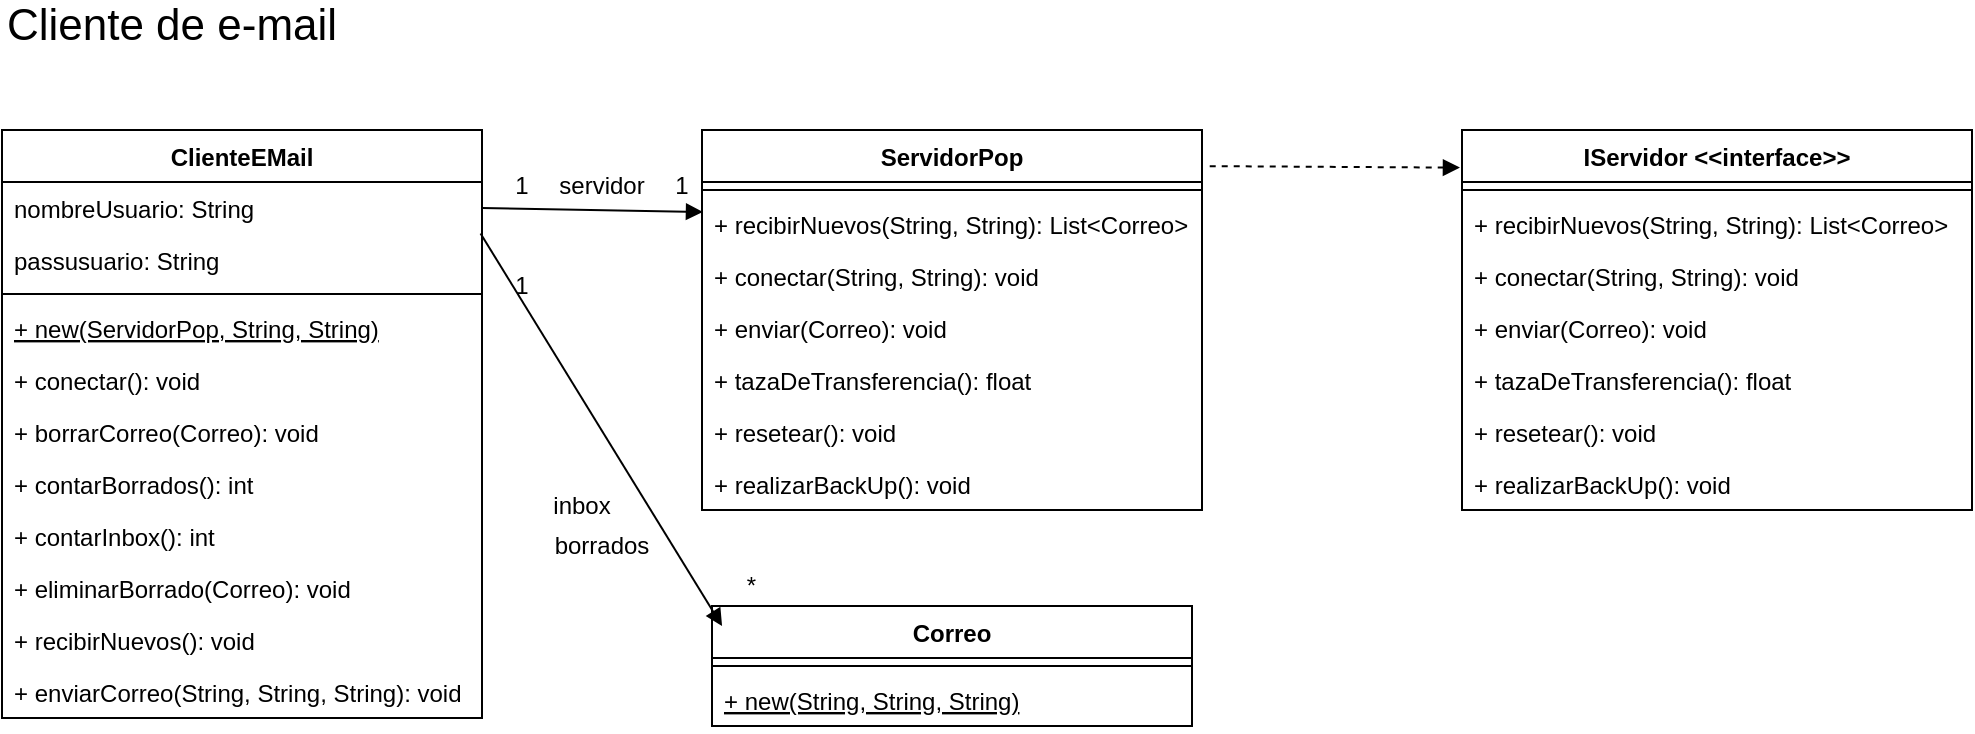 <mxfile version="17.4.6" type="github">
  <diagram id="hwEnMFRsd4231ranK771" name="Page-1">
    <mxGraphModel dx="1128" dy="1766" grid="1" gridSize="10" guides="1" tooltips="1" connect="1" arrows="1" fold="1" page="1" pageScale="1" pageWidth="827" pageHeight="1169" math="0" shadow="0">
      <root>
        <mxCell id="0" />
        <mxCell id="1" parent="0" />
        <mxCell id="HtaL5qtSipClP9a9sMlD-1" value="ClienteEMail" style="swimlane;fontStyle=1;align=center;verticalAlign=top;childLayout=stackLayout;horizontal=1;startSize=26;horizontalStack=0;resizeParent=1;resizeParentMax=0;resizeLast=0;collapsible=1;marginBottom=0;strokeColor=default;" vertex="1" parent="1">
          <mxGeometry x="20" y="-1078" width="240" height="294" as="geometry" />
        </mxCell>
        <mxCell id="HtaL5qtSipClP9a9sMlD-3" value="nombreUsuario: String" style="text;strokeColor=none;fillColor=none;align=left;verticalAlign=top;spacingLeft=4;spacingRight=4;overflow=hidden;rotatable=0;points=[[0,0.5],[1,0.5]];portConstraint=eastwest;" vertex="1" parent="HtaL5qtSipClP9a9sMlD-1">
          <mxGeometry y="26" width="240" height="26" as="geometry" />
        </mxCell>
        <mxCell id="HtaL5qtSipClP9a9sMlD-26" value="passusuario: String" style="text;strokeColor=none;fillColor=none;align=left;verticalAlign=top;spacingLeft=4;spacingRight=4;overflow=hidden;rotatable=0;points=[[0,0.5],[1,0.5]];portConstraint=eastwest;" vertex="1" parent="HtaL5qtSipClP9a9sMlD-1">
          <mxGeometry y="52" width="240" height="26" as="geometry" />
        </mxCell>
        <mxCell id="HtaL5qtSipClP9a9sMlD-4" value="" style="line;strokeWidth=1;fillColor=none;align=left;verticalAlign=middle;spacingTop=-1;spacingLeft=3;spacingRight=3;rotatable=0;labelPosition=right;points=[];portConstraint=eastwest;" vertex="1" parent="HtaL5qtSipClP9a9sMlD-1">
          <mxGeometry y="78" width="240" height="8" as="geometry" />
        </mxCell>
        <mxCell id="HtaL5qtSipClP9a9sMlD-5" value="+ new(ServidorPop, String, String)" style="text;strokeColor=none;fillColor=none;align=left;verticalAlign=top;spacingLeft=4;spacingRight=4;overflow=hidden;rotatable=0;points=[[0,0.5],[1,0.5]];portConstraint=eastwest;fontStyle=4" vertex="1" parent="HtaL5qtSipClP9a9sMlD-1">
          <mxGeometry y="86" width="240" height="26" as="geometry" />
        </mxCell>
        <mxCell id="HtaL5qtSipClP9a9sMlD-28" value="+ conectar(): void" style="text;strokeColor=none;fillColor=none;align=left;verticalAlign=top;spacingLeft=4;spacingRight=4;overflow=hidden;rotatable=0;points=[[0,0.5],[1,0.5]];portConstraint=eastwest;" vertex="1" parent="HtaL5qtSipClP9a9sMlD-1">
          <mxGeometry y="112" width="240" height="26" as="geometry" />
        </mxCell>
        <mxCell id="HtaL5qtSipClP9a9sMlD-29" value="+ borrarCorreo(Correo): void" style="text;strokeColor=none;fillColor=none;align=left;verticalAlign=top;spacingLeft=4;spacingRight=4;overflow=hidden;rotatable=0;points=[[0,0.5],[1,0.5]];portConstraint=eastwest;" vertex="1" parent="HtaL5qtSipClP9a9sMlD-1">
          <mxGeometry y="138" width="240" height="26" as="geometry" />
        </mxCell>
        <mxCell id="HtaL5qtSipClP9a9sMlD-30" value="+ contarBorrados(): int" style="text;strokeColor=none;fillColor=none;align=left;verticalAlign=top;spacingLeft=4;spacingRight=4;overflow=hidden;rotatable=0;points=[[0,0.5],[1,0.5]];portConstraint=eastwest;" vertex="1" parent="HtaL5qtSipClP9a9sMlD-1">
          <mxGeometry y="164" width="240" height="26" as="geometry" />
        </mxCell>
        <mxCell id="HtaL5qtSipClP9a9sMlD-31" value="+ contarInbox(): int" style="text;strokeColor=none;fillColor=none;align=left;verticalAlign=top;spacingLeft=4;spacingRight=4;overflow=hidden;rotatable=0;points=[[0,0.5],[1,0.5]];portConstraint=eastwest;" vertex="1" parent="HtaL5qtSipClP9a9sMlD-1">
          <mxGeometry y="190" width="240" height="26" as="geometry" />
        </mxCell>
        <mxCell id="HtaL5qtSipClP9a9sMlD-32" value="+ eliminarBorrado(Correo): void" style="text;strokeColor=none;fillColor=none;align=left;verticalAlign=top;spacingLeft=4;spacingRight=4;overflow=hidden;rotatable=0;points=[[0,0.5],[1,0.5]];portConstraint=eastwest;" vertex="1" parent="HtaL5qtSipClP9a9sMlD-1">
          <mxGeometry y="216" width="240" height="26" as="geometry" />
        </mxCell>
        <mxCell id="HtaL5qtSipClP9a9sMlD-33" value="+ recibirNuevos(): void" style="text;strokeColor=none;fillColor=none;align=left;verticalAlign=top;spacingLeft=4;spacingRight=4;overflow=hidden;rotatable=0;points=[[0,0.5],[1,0.5]];portConstraint=eastwest;" vertex="1" parent="HtaL5qtSipClP9a9sMlD-1">
          <mxGeometry y="242" width="240" height="26" as="geometry" />
        </mxCell>
        <mxCell id="HtaL5qtSipClP9a9sMlD-34" value="+ enviarCorreo(String, String, String): void" style="text;strokeColor=none;fillColor=none;align=left;verticalAlign=top;spacingLeft=4;spacingRight=4;overflow=hidden;rotatable=0;points=[[0,0.5],[1,0.5]];portConstraint=eastwest;" vertex="1" parent="HtaL5qtSipClP9a9sMlD-1">
          <mxGeometry y="268" width="240" height="26" as="geometry" />
        </mxCell>
        <mxCell id="HtaL5qtSipClP9a9sMlD-21" style="edgeStyle=none;orthogonalLoop=1;jettySize=auto;html=1;exitX=0.002;exitY=0.268;exitDx=0;exitDy=0;endArrow=none;endFill=0;rounded=0;exitPerimeter=0;startArrow=block;startFill=1;entryX=1;entryY=0.5;entryDx=0;entryDy=0;" edge="1" parent="1" source="HtaL5qtSipClP9a9sMlD-61">
          <mxGeometry relative="1" as="geometry">
            <mxPoint x="260" y="-1039" as="targetPoint" />
            <mxPoint x="735" y="-778.568" as="sourcePoint" />
          </mxGeometry>
        </mxCell>
        <mxCell id="HtaL5qtSipClP9a9sMlD-22" value="&amp;nbsp;*" style="text;html=1;strokeColor=none;fillColor=none;align=center;verticalAlign=middle;whiteSpace=wrap;rounded=0;" vertex="1" parent="1">
          <mxGeometry x="373" y="-860" width="40" height="20" as="geometry" />
        </mxCell>
        <mxCell id="HtaL5qtSipClP9a9sMlD-23" value="1" style="text;html=1;strokeColor=none;fillColor=none;align=center;verticalAlign=middle;whiteSpace=wrap;rounded=0;" vertex="1" parent="1">
          <mxGeometry x="260" y="-1010" width="40" height="20" as="geometry" />
        </mxCell>
        <mxCell id="HtaL5qtSipClP9a9sMlD-24" value="borrados" style="text;html=1;strokeColor=none;fillColor=none;align=center;verticalAlign=middle;whiteSpace=wrap;rounded=0;" vertex="1" parent="1">
          <mxGeometry x="300" y="-880" width="40" height="20" as="geometry" />
        </mxCell>
        <mxCell id="HtaL5qtSipClP9a9sMlD-25" value="&lt;font style=&quot;font-size: 22px&quot;&gt;Cliente de e-mail&lt;/font&gt;" style="text;html=1;strokeColor=none;fillColor=none;align=center;verticalAlign=middle;whiteSpace=wrap;rounded=0;" vertex="1" parent="1">
          <mxGeometry x="20" y="-1140" width="170" height="20" as="geometry" />
        </mxCell>
        <mxCell id="HtaL5qtSipClP9a9sMlD-35" value="Correo" style="swimlane;fontStyle=1;align=center;verticalAlign=top;childLayout=stackLayout;horizontal=1;startSize=26;horizontalStack=0;resizeParent=1;resizeParentMax=0;resizeLast=0;collapsible=1;marginBottom=0;strokeColor=default;" vertex="1" parent="1">
          <mxGeometry x="375" y="-840" width="240" height="60" as="geometry" />
        </mxCell>
        <mxCell id="HtaL5qtSipClP9a9sMlD-40" value="" style="line;strokeWidth=1;fillColor=none;align=left;verticalAlign=middle;spacingTop=-1;spacingLeft=3;spacingRight=3;rotatable=0;labelPosition=right;points=[];portConstraint=eastwest;" vertex="1" parent="HtaL5qtSipClP9a9sMlD-35">
          <mxGeometry y="26" width="240" height="8" as="geometry" />
        </mxCell>
        <mxCell id="HtaL5qtSipClP9a9sMlD-41" value="+ new(String, String, String)" style="text;strokeColor=none;fillColor=none;align=left;verticalAlign=top;spacingLeft=4;spacingRight=4;overflow=hidden;rotatable=0;points=[[0,0.5],[1,0.5]];portConstraint=eastwest;fontStyle=4" vertex="1" parent="HtaL5qtSipClP9a9sMlD-35">
          <mxGeometry y="34" width="240" height="26" as="geometry" />
        </mxCell>
        <mxCell id="HtaL5qtSipClP9a9sMlD-49" value="IServidor &lt;&lt;interface&gt;&gt;" style="swimlane;fontStyle=1;align=center;verticalAlign=top;childLayout=stackLayout;horizontal=1;startSize=26;horizontalStack=0;resizeParent=1;resizeParentMax=0;resizeLast=0;collapsible=1;marginBottom=0;strokeColor=default;" vertex="1" parent="1">
          <mxGeometry x="750" y="-1078" width="255" height="190" as="geometry" />
        </mxCell>
        <mxCell id="HtaL5qtSipClP9a9sMlD-50" value="" style="line;strokeWidth=1;fillColor=none;align=left;verticalAlign=middle;spacingTop=-1;spacingLeft=3;spacingRight=3;rotatable=0;labelPosition=right;points=[];portConstraint=eastwest;" vertex="1" parent="HtaL5qtSipClP9a9sMlD-49">
          <mxGeometry y="26" width="255" height="8" as="geometry" />
        </mxCell>
        <mxCell id="HtaL5qtSipClP9a9sMlD-51" value="+ recibirNuevos(String, String): List&lt;Correo&gt;" style="text;strokeColor=none;fillColor=none;align=left;verticalAlign=top;spacingLeft=4;spacingRight=4;overflow=hidden;rotatable=0;points=[[0,0.5],[1,0.5]];portConstraint=eastwest;fontStyle=0" vertex="1" parent="HtaL5qtSipClP9a9sMlD-49">
          <mxGeometry y="34" width="255" height="26" as="geometry" />
        </mxCell>
        <mxCell id="HtaL5qtSipClP9a9sMlD-53" value="+ conectar(String, String): void" style="text;strokeColor=none;fillColor=none;align=left;verticalAlign=top;spacingLeft=4;spacingRight=4;overflow=hidden;rotatable=0;points=[[0,0.5],[1,0.5]];portConstraint=eastwest;fontStyle=0" vertex="1" parent="HtaL5qtSipClP9a9sMlD-49">
          <mxGeometry y="60" width="255" height="26" as="geometry" />
        </mxCell>
        <mxCell id="HtaL5qtSipClP9a9sMlD-54" value="+ enviar(Correo): void" style="text;strokeColor=none;fillColor=none;align=left;verticalAlign=top;spacingLeft=4;spacingRight=4;overflow=hidden;rotatable=0;points=[[0,0.5],[1,0.5]];portConstraint=eastwest;fontStyle=0" vertex="1" parent="HtaL5qtSipClP9a9sMlD-49">
          <mxGeometry y="86" width="255" height="26" as="geometry" />
        </mxCell>
        <mxCell id="HtaL5qtSipClP9a9sMlD-55" value="+ tazaDeTransferencia(): float" style="text;strokeColor=none;fillColor=none;align=left;verticalAlign=top;spacingLeft=4;spacingRight=4;overflow=hidden;rotatable=0;points=[[0,0.5],[1,0.5]];portConstraint=eastwest;fontStyle=0" vertex="1" parent="HtaL5qtSipClP9a9sMlD-49">
          <mxGeometry y="112" width="255" height="26" as="geometry" />
        </mxCell>
        <mxCell id="HtaL5qtSipClP9a9sMlD-56" value="+ resetear(): void" style="text;strokeColor=none;fillColor=none;align=left;verticalAlign=top;spacingLeft=4;spacingRight=4;overflow=hidden;rotatable=0;points=[[0,0.5],[1,0.5]];portConstraint=eastwest;fontStyle=0" vertex="1" parent="HtaL5qtSipClP9a9sMlD-49">
          <mxGeometry y="138" width="255" height="26" as="geometry" />
        </mxCell>
        <mxCell id="HtaL5qtSipClP9a9sMlD-57" value="+ realizarBackUp(): void" style="text;strokeColor=none;fillColor=none;align=left;verticalAlign=top;spacingLeft=4;spacingRight=4;overflow=hidden;rotatable=0;points=[[0,0.5],[1,0.5]];portConstraint=eastwest;fontStyle=0" vertex="1" parent="HtaL5qtSipClP9a9sMlD-49">
          <mxGeometry y="164" width="255" height="26" as="geometry" />
        </mxCell>
        <mxCell id="HtaL5qtSipClP9a9sMlD-58" value="ServidorPop" style="swimlane;fontStyle=1;align=center;verticalAlign=top;childLayout=stackLayout;horizontal=1;startSize=26;horizontalStack=0;resizeParent=1;resizeParentMax=0;resizeLast=0;collapsible=1;marginBottom=0;strokeColor=default;" vertex="1" parent="1">
          <mxGeometry x="370" y="-1078" width="250" height="190" as="geometry" />
        </mxCell>
        <mxCell id="HtaL5qtSipClP9a9sMlD-59" value="" style="line;strokeWidth=1;fillColor=none;align=left;verticalAlign=middle;spacingTop=-1;spacingLeft=3;spacingRight=3;rotatable=0;labelPosition=right;points=[];portConstraint=eastwest;" vertex="1" parent="HtaL5qtSipClP9a9sMlD-58">
          <mxGeometry y="26" width="250" height="8" as="geometry" />
        </mxCell>
        <mxCell id="HtaL5qtSipClP9a9sMlD-61" value="+ recibirNuevos(String, String): List&lt;Correo&gt;" style="text;strokeColor=none;fillColor=none;align=left;verticalAlign=top;spacingLeft=4;spacingRight=4;overflow=hidden;rotatable=0;points=[[0,0.5],[1,0.5]];portConstraint=eastwest;fontStyle=0" vertex="1" parent="HtaL5qtSipClP9a9sMlD-58">
          <mxGeometry y="34" width="250" height="26" as="geometry" />
        </mxCell>
        <mxCell id="HtaL5qtSipClP9a9sMlD-62" value="+ conectar(String, String): void" style="text;strokeColor=none;fillColor=none;align=left;verticalAlign=top;spacingLeft=4;spacingRight=4;overflow=hidden;rotatable=0;points=[[0,0.5],[1,0.5]];portConstraint=eastwest;fontStyle=0" vertex="1" parent="HtaL5qtSipClP9a9sMlD-58">
          <mxGeometry y="60" width="250" height="26" as="geometry" />
        </mxCell>
        <mxCell id="HtaL5qtSipClP9a9sMlD-66" value="+ enviar(Correo): void" style="text;strokeColor=none;fillColor=none;align=left;verticalAlign=top;spacingLeft=4;spacingRight=4;overflow=hidden;rotatable=0;points=[[0,0.5],[1,0.5]];portConstraint=eastwest;fontStyle=0" vertex="1" parent="HtaL5qtSipClP9a9sMlD-58">
          <mxGeometry y="86" width="250" height="26" as="geometry" />
        </mxCell>
        <mxCell id="HtaL5qtSipClP9a9sMlD-67" value="+ tazaDeTransferencia(): float" style="text;strokeColor=none;fillColor=none;align=left;verticalAlign=top;spacingLeft=4;spacingRight=4;overflow=hidden;rotatable=0;points=[[0,0.5],[1,0.5]];portConstraint=eastwest;fontStyle=0" vertex="1" parent="HtaL5qtSipClP9a9sMlD-58">
          <mxGeometry y="112" width="250" height="26" as="geometry" />
        </mxCell>
        <mxCell id="HtaL5qtSipClP9a9sMlD-68" value="+ resetear(): void" style="text;strokeColor=none;fillColor=none;align=left;verticalAlign=top;spacingLeft=4;spacingRight=4;overflow=hidden;rotatable=0;points=[[0,0.5],[1,0.5]];portConstraint=eastwest;fontStyle=0" vertex="1" parent="HtaL5qtSipClP9a9sMlD-58">
          <mxGeometry y="138" width="250" height="26" as="geometry" />
        </mxCell>
        <mxCell id="HtaL5qtSipClP9a9sMlD-69" value="+ realizarBackUp(): void" style="text;strokeColor=none;fillColor=none;align=left;verticalAlign=top;spacingLeft=4;spacingRight=4;overflow=hidden;rotatable=0;points=[[0,0.5],[1,0.5]];portConstraint=eastwest;fontStyle=0" vertex="1" parent="HtaL5qtSipClP9a9sMlD-58">
          <mxGeometry y="164" width="250" height="26" as="geometry" />
        </mxCell>
        <mxCell id="HtaL5qtSipClP9a9sMlD-71" value="servidor" style="text;html=1;strokeColor=none;fillColor=none;align=center;verticalAlign=middle;whiteSpace=wrap;rounded=0;" vertex="1" parent="1">
          <mxGeometry x="300" y="-1060" width="40" height="20" as="geometry" />
        </mxCell>
        <mxCell id="HtaL5qtSipClP9a9sMlD-72" style="edgeStyle=none;orthogonalLoop=1;jettySize=auto;html=1;exitX=0.021;exitY=0.167;exitDx=0;exitDy=0;endArrow=none;endFill=0;rounded=0;exitPerimeter=0;startArrow=block;startFill=1;entryX=0.997;entryY=-0.009;entryDx=0;entryDy=0;entryPerimeter=0;" edge="1" parent="1" source="HtaL5qtSipClP9a9sMlD-35" target="HtaL5qtSipClP9a9sMlD-26">
          <mxGeometry relative="1" as="geometry">
            <mxPoint x="270" y="-1029" as="targetPoint" />
            <mxPoint x="380.5" y="-1027.032" as="sourcePoint" />
          </mxGeometry>
        </mxCell>
        <mxCell id="HtaL5qtSipClP9a9sMlD-73" value="inbox" style="text;html=1;strokeColor=none;fillColor=none;align=center;verticalAlign=middle;whiteSpace=wrap;rounded=0;" vertex="1" parent="1">
          <mxGeometry x="290" y="-900" width="40" height="20" as="geometry" />
        </mxCell>
        <mxCell id="HtaL5qtSipClP9a9sMlD-75" value="1" style="text;html=1;strokeColor=none;fillColor=none;align=center;verticalAlign=middle;whiteSpace=wrap;rounded=0;" vertex="1" parent="1">
          <mxGeometry x="260" y="-1060" width="40" height="20" as="geometry" />
        </mxCell>
        <mxCell id="HtaL5qtSipClP9a9sMlD-76" value="1" style="text;html=1;strokeColor=none;fillColor=none;align=center;verticalAlign=middle;whiteSpace=wrap;rounded=0;" vertex="1" parent="1">
          <mxGeometry x="340" y="-1060" width="40" height="20" as="geometry" />
        </mxCell>
        <mxCell id="HtaL5qtSipClP9a9sMlD-77" style="edgeStyle=none;orthogonalLoop=1;jettySize=auto;html=1;exitX=-0.004;exitY=0.099;exitDx=0;exitDy=0;endArrow=none;endFill=0;rounded=0;exitPerimeter=0;startArrow=block;startFill=1;entryX=1.007;entryY=0.095;entryDx=0;entryDy=0;entryPerimeter=0;dashed=1;" edge="1" parent="1" source="HtaL5qtSipClP9a9sMlD-49" target="HtaL5qtSipClP9a9sMlD-58">
          <mxGeometry relative="1" as="geometry">
            <mxPoint x="269.28" y="-1016.234" as="targetPoint" />
            <mxPoint x="390.04" y="-819.98" as="sourcePoint" />
          </mxGeometry>
        </mxCell>
      </root>
    </mxGraphModel>
  </diagram>
</mxfile>

